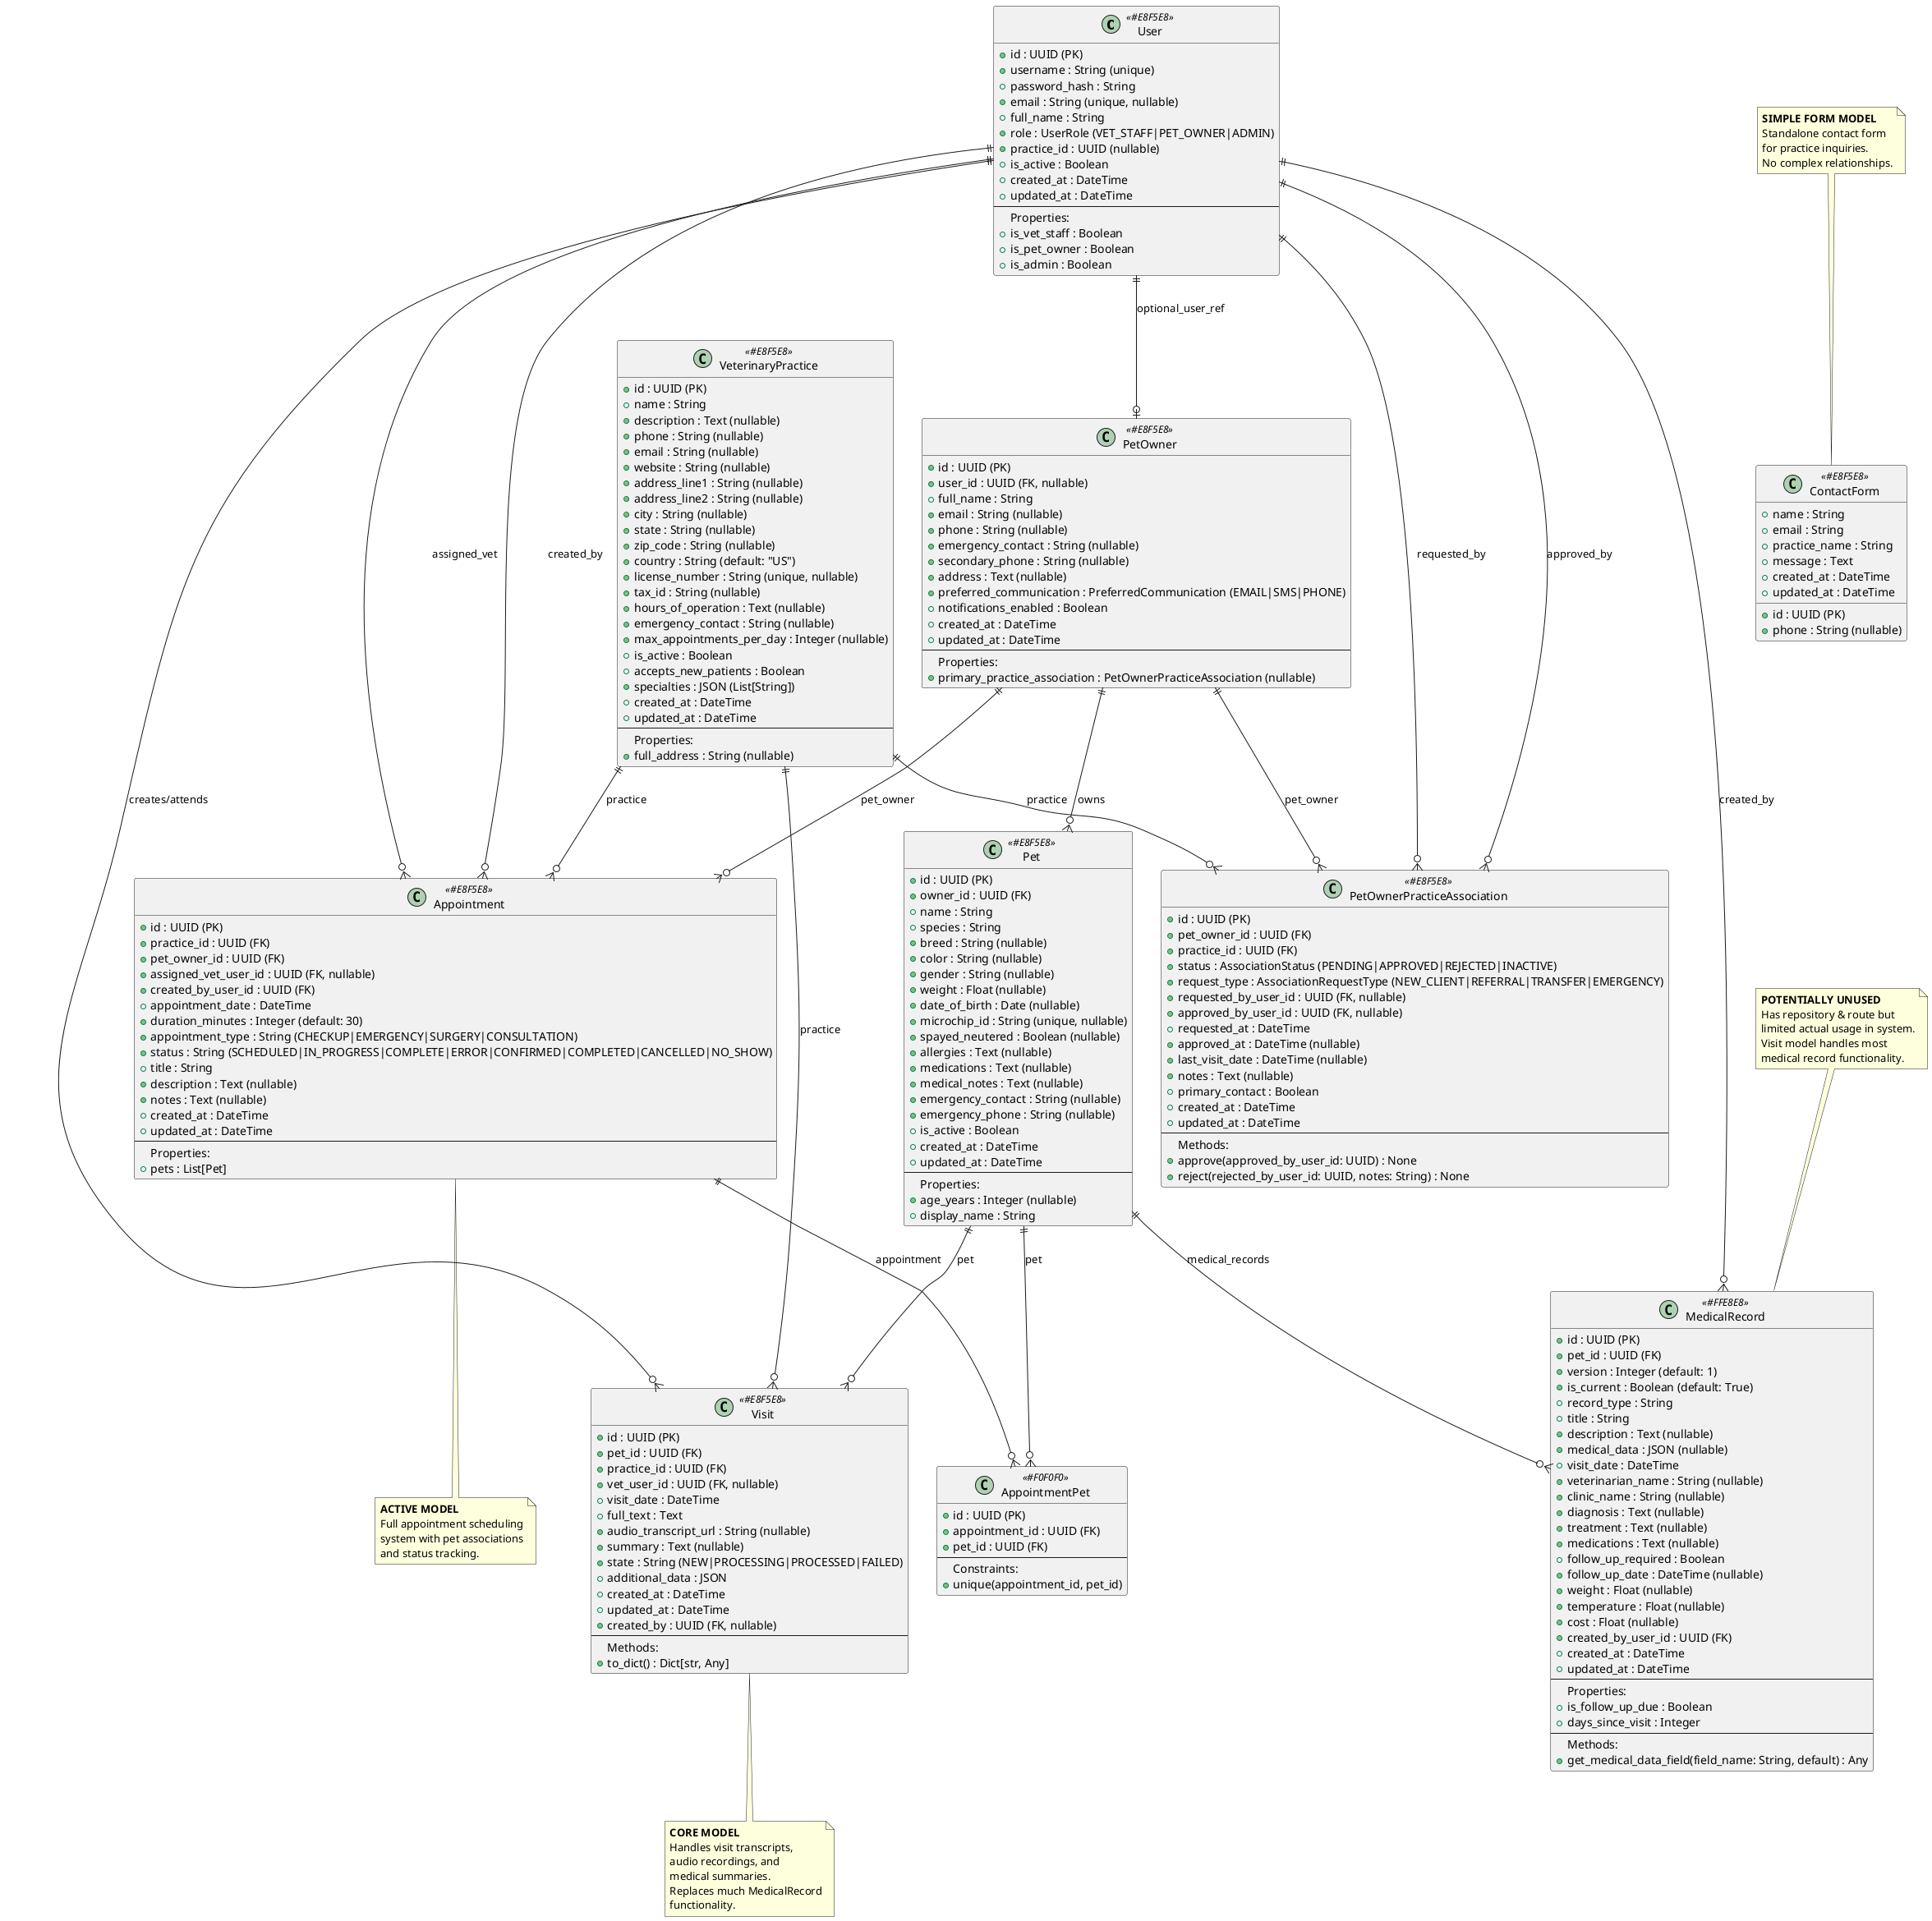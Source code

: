 @startuml HelpPet AI Database Model

!define ACTIVE_COLOR #E8F5E8
!define UNUSED_COLOR #FFE8E8
!define JUNCTION_COLOR #F0F0F0

' Active Models - Core System
class User <<ACTIVE_COLOR>> {
  + id : UUID (PK)
  + username : String (unique)
  + password_hash : String
  + email : String (unique, nullable)
  + full_name : String
  + role : UserRole (VET_STAFF|PET_OWNER|ADMIN)
  + practice_id : UUID (nullable)
  + is_active : Boolean
  + created_at : DateTime
  + updated_at : DateTime
  --
  Properties:
  + is_vet_staff : Boolean
  + is_pet_owner : Boolean
  + is_admin : Boolean
}

class VeterinaryPractice <<ACTIVE_COLOR>> {
  + id : UUID (PK)
  + name : String
  + description : Text (nullable)
  + phone : String (nullable)
  + email : String (nullable)
  + website : String (nullable)
  + address_line1 : String (nullable)
  + address_line2 : String (nullable)
  + city : String (nullable)
  + state : String (nullable)
  + zip_code : String (nullable)
  + country : String (default: "US")
  + license_number : String (unique, nullable)
  + tax_id : String (nullable)
  + hours_of_operation : Text (nullable)
  + emergency_contact : String (nullable)
  + max_appointments_per_day : Integer (nullable)
  + is_active : Boolean
  + accepts_new_patients : Boolean
  + specialties : JSON (List[String])
  + created_at : DateTime
  + updated_at : DateTime
  --
  Properties:
  + full_address : String (nullable)
}

class PetOwner <<ACTIVE_COLOR>> {
  + id : UUID (PK)
  + user_id : UUID (FK, nullable)
  + full_name : String
  + email : String (nullable)
  + phone : String (nullable)
  + emergency_contact : String (nullable)
  + secondary_phone : String (nullable)
  + address : Text (nullable)
  + preferred_communication : PreferredCommunication (EMAIL|SMS|PHONE)
  + notifications_enabled : Boolean
  + created_at : DateTime
  + updated_at : DateTime
  --
  Properties:
  + primary_practice_association : PetOwnerPracticeAssociation (nullable)
}

class Pet <<ACTIVE_COLOR>> {
  + id : UUID (PK)
  + owner_id : UUID (FK)
  + name : String
  + species : String
  + breed : String (nullable)
  + color : String (nullable)
  + gender : String (nullable)
  + weight : Float (nullable)
  + date_of_birth : Date (nullable)
  + microchip_id : String (unique, nullable)
  + spayed_neutered : Boolean (nullable)
  + allergies : Text (nullable)
  + medications : Text (nullable)
  + medical_notes : Text (nullable)
  + emergency_contact : String (nullable)
  + emergency_phone : String (nullable)
  + is_active : Boolean
  + created_at : DateTime
  + updated_at : DateTime
  --
  Properties:
  + age_years : Integer (nullable)
  + display_name : String
}

class Visit <<ACTIVE_COLOR>> {
  + id : UUID (PK)
  + pet_id : UUID (FK)
  + practice_id : UUID (FK)
  + vet_user_id : UUID (FK, nullable)
  + visit_date : DateTime
  + full_text : Text
  + audio_transcript_url : String (nullable)
  + summary : Text (nullable)
  + state : String (NEW|PROCESSING|PROCESSED|FAILED)
  + additional_data : JSON
  + created_at : DateTime
  + updated_at : DateTime
  + created_by : UUID (FK, nullable)
  --
  Methods:
  + to_dict() : Dict[str, Any]
}

class Appointment <<ACTIVE_COLOR>> {
  + id : UUID (PK)
  + practice_id : UUID (FK)
  + pet_owner_id : UUID (FK)
  + assigned_vet_user_id : UUID (FK, nullable)
  + created_by_user_id : UUID (FK)
  + appointment_date : DateTime
  + duration_minutes : Integer (default: 30)
  + appointment_type : String (CHECKUP|EMERGENCY|SURGERY|CONSULTATION)
  + status : String (SCHEDULED|IN_PROGRESS|COMPLETE|ERROR|CONFIRMED|COMPLETED|CANCELLED|NO_SHOW)
  + title : String
  + description : Text (nullable)
  + notes : Text (nullable)
  + created_at : DateTime
  + updated_at : DateTime
  --
  Properties:
  + pets : List[Pet]
}

' Junction Tables
class AppointmentPet <<JUNCTION_COLOR>> {
  + id : UUID (PK)
  + appointment_id : UUID (FK)
  + pet_id : UUID (FK)
  --
  Constraints:
  + unique(appointment_id, pet_id)
}

class PetOwnerPracticeAssociation <<ACTIVE_COLOR>> {
  + id : UUID (PK)
  + pet_owner_id : UUID (FK)
  + practice_id : UUID (FK)
  + status : AssociationStatus (PENDING|APPROVED|REJECTED|INACTIVE)
  + request_type : AssociationRequestType (NEW_CLIENT|REFERRAL|TRANSFER|EMERGENCY)
  + requested_by_user_id : UUID (FK, nullable)
  + approved_by_user_id : UUID (FK, nullable)
  + requested_at : DateTime
  + approved_at : DateTime (nullable)
  + last_visit_date : DateTime (nullable)
  + notes : Text (nullable)
  + primary_contact : Boolean
  + created_at : DateTime
  + updated_at : DateTime
  --
  Methods:
  + approve(approved_by_user_id: UUID) : None
  + reject(rejected_by_user_id: UUID, notes: String) : None
}

' Potentially Unused Models
class MedicalRecord <<UNUSED_COLOR>> {
  + id : UUID (PK)
  + pet_id : UUID (FK)
  + version : Integer (default: 1)
  + is_current : Boolean (default: True)
  + record_type : String
  + title : String
  + description : Text (nullable)
  + medical_data : JSON (nullable)
  + visit_date : DateTime
  + veterinarian_name : String (nullable)
  + clinic_name : String (nullable)
  + diagnosis : Text (nullable)
  + treatment : Text (nullable)
  + medications : Text (nullable)
  + follow_up_required : Boolean
  + follow_up_date : DateTime (nullable)
  + weight : Float (nullable)
  + temperature : Float (nullable)
  + cost : Float (nullable)
  + created_by_user_id : UUID (FK)
  + created_at : DateTime
  + updated_at : DateTime
  --
  Properties:
  + is_follow_up_due : Boolean
  + days_since_visit : Integer
  --
  Methods:
  + get_medical_data_field(field_name: String, default) : Any
}

class ContactForm <<ACTIVE_COLOR>> {
  + id : UUID (PK)
  + name : String
  + email : String
  + phone : String (nullable)
  + practice_name : String
  + message : Text
  + created_at : DateTime
  + updated_at : DateTime
}

' Relationships - Core System
User ||--o{ Visit : "creates/attends"
User ||--o{ Appointment : "assigned_vet"
User ||--o{ Appointment : "created_by"
User ||--o{ PetOwnerPracticeAssociation : "requested_by"
User ||--o{ PetOwnerPracticeAssociation : "approved_by"
User ||--o| PetOwner : "optional_user_ref"

VeterinaryPractice ||--o{ Visit : "practice"
VeterinaryPractice ||--o{ Appointment : "practice"
VeterinaryPractice ||--o{ PetOwnerPracticeAssociation : "practice"

PetOwner ||--o{ Pet : "owns"
PetOwner ||--o{ Appointment : "pet_owner"
PetOwner ||--o{ PetOwnerPracticeAssociation : "pet_owner"

Pet ||--o{ Visit : "pet"
Pet ||--o{ AppointmentPet : "pet"

Appointment ||--o{ AppointmentPet : "appointment"

' Potentially Unused Relationships
Pet ||--o{ MedicalRecord : "medical_records" 
User ||--o{ MedicalRecord : "created_by"

' Notes
note top of MedicalRecord : **POTENTIALLY UNUSED**\nHas repository & route but\nlimited actual usage in system.\nVisit model handles most\nmedical record functionality.

note top of ContactForm : **SIMPLE FORM MODEL**\nStandalone contact form\nfor practice inquiries.\nNo complex relationships.

note bottom of Visit : **CORE MODEL**\nHandles visit transcripts,\naudio recordings, and\nmedical summaries.\nReplaces much MedicalRecord\nfunctionality.

note bottom of Appointment : **ACTIVE MODEL**\nFull appointment scheduling\nsystem with pet associations\nand status tracking.

@enduml
